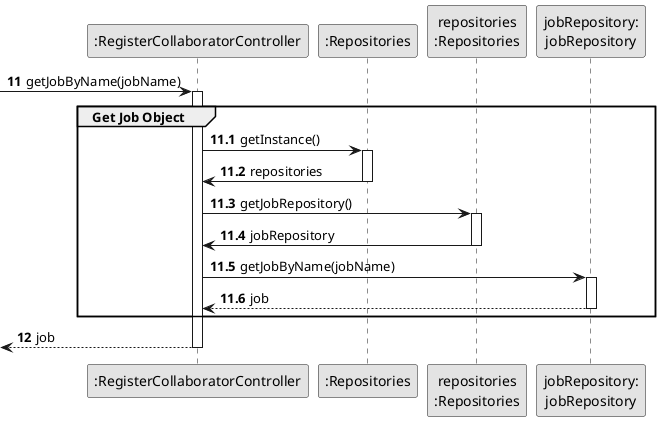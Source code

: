 @startuml
skinparam monochrome true
skinparam packageStyle rectangle
skinparam shadowing false

'hide footbox
participant ":RegisterCollaboratorController" as CTRL
participant ":Repositories" as RepositorySingleton
participant "repositories\n:Repositories" as PLAT
participant "jobRepository:\njobRepository" as JobRepository

autonumber 11
-> CTRL : getJobByName(jobName)
activate CTRL

autonumber 11.1
    group Get Job Object

        CTRL -> RepositorySingleton : getInstance()
        activate RepositorySingleton

        RepositorySingleton -> CTRL : repositories
        deactivate RepositorySingleton

        CTRL -> PLAT : getJobRepository()
        activate PLAT

        PLAT -> CTRL : jobRepository
        deactivate PLAT

        CTRL -> JobRepository : getJobByName(jobName)
        activate JobRepository

        JobRepository --> CTRL : job
        deactivate JobRepository
    end
    autonumber 12
   <-- CTRL : job
deactivate CTRL

@enduml